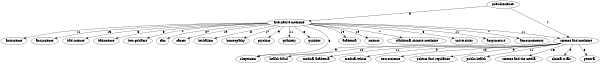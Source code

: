 digraph G {
	ratio = compress;
	rank = source;
	size = "4.0,5.0";
	academia [label="academia"];
	acupuncture [label="acupuncture"];
	alternative_medicine -> academia [label="10"];
	alternative_medicine -> acupuncture [label="11"];
	alternative_medicine -> announcements [label="7"];
	alternative_medicine -> antiscience [label="11"];
	alternative_medicine -> anti_science [label="15"];
	alternative_medicine -> bad_science [label="8"];
	alternative_medicine -> badscience [label="8"];
	alternative_medicine -> ben_goldacre [label="7"];
	alternative_medicine -> cam [label="27"];
	alternative_medicine -> cancer [label="10"];
	alternative_medicine -> herbalism [label="8"];
	alternative_medicine -> homeopathy [label="17"];
	alternative_medicine [label="alternative medicine"];
	alternative_medicine -> psychics [label="9"];
	alternative_medicine -> quackery [label="11"];
	alternative_medicine -> quickies [label="8"];
	alternative_medicine -> science_and_medicine [label="11"];
	alternative_medicine -> science [label="10"];
	alternative_medicine -> skepticism [label="8"];
	alternative_medicine -> traditional_chinese_medicine [label="7"];
	alternative_medicine -> universities [label="8"];
	announcements [label="announcements"];
	anti_science [label="anti-science"];
	antiscience [label="antiscience"];
	bad_science [label="bad science"];
	badscience [label="badscience"];
	ben_goldacre [label="ben goldacre"];
	cam [label="cam"];
	cancer [label="cancer"];
	clinical_trials [label="clinical trials"];
	general [label="general"];
	health_fraud [label="health fraud"];
	herbalism [label="herbalism"];
	homeopathy [label="homeopathy"];
	medical_academia [label="medical academia"];
	medical_ethics [label="medical ethics"];
	neuroscience [label="neuroscience"];
	politics_and_regulation [label="politics and regulation"];
	pseudoscience -> alternative_medicine [label="8"];
	pseudoscience [label="pseudoscience"];
	pseudoscience -> science_and_medicine [label="7"];
	psychics [label="psychics"];
	public_health [label="public health"];
	quackery [label="quackery"];
	quickies [label="quickies"];
	science_and_medicine -> clinical_trials [label="9"];
	science_and_medicine -> general [label="8"];
	science_and_medicine -> health_fraud [label="12"];
	science_and_medicine [label="science and medicine"];
	science_and_medicine -> medical_academia [label="11"];
	science_and_medicine -> medical_ethics [label="9"];
	science_and_medicine -> neuroscience [label="10"];
	science_and_medicine -> politics_and_regulation [label="9"];
	science_and_medicine -> public_health [label="11"];
	science_and_medicine -> science_and_the_media [label="16"];
	science_and_medicine -> skepticism [label="9"];
	science_and_the_media [label="science and the media"];
	science [label="science"];
	skepticism [label="skepticism"];
	traditional_chinese_medicine [label="traditional chinese medicine"];
	universities [label="universities"];
}
